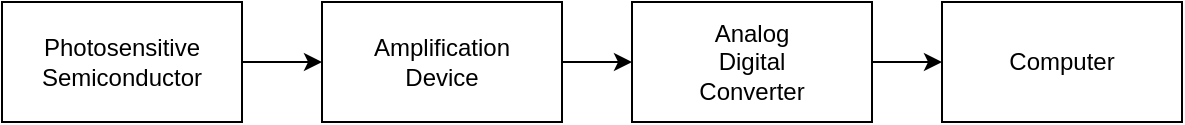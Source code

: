 <mxfile version="24.4.6" type="github">
  <diagram name="Page-1" id="4u8Xa9abmDSXQj6CbTcC">
    <mxGraphModel dx="1185" dy="632" grid="1" gridSize="10" guides="1" tooltips="1" connect="1" arrows="1" fold="1" page="1" pageScale="1" pageWidth="850" pageHeight="1100" math="0" shadow="0">
      <root>
        <mxCell id="0" />
        <mxCell id="1" parent="0" />
        <mxCell id="Gvjc1iNS-nXWesyg77AH-4" style="edgeStyle=orthogonalEdgeStyle;rounded=0;orthogonalLoop=1;jettySize=auto;html=1;entryX=0;entryY=0.5;entryDx=0;entryDy=0;" edge="1" parent="1" source="Gvjc1iNS-nXWesyg77AH-1" target="Gvjc1iNS-nXWesyg77AH-2">
          <mxGeometry relative="1" as="geometry" />
        </mxCell>
        <mxCell id="Gvjc1iNS-nXWesyg77AH-1" value="&lt;div&gt;Photosensitive &lt;br&gt;&lt;/div&gt;&lt;div&gt;Semiconductor&lt;br&gt;&lt;/div&gt;" style="rounded=0;whiteSpace=wrap;html=1;" vertex="1" parent="1">
          <mxGeometry x="50" y="370" width="120" height="60" as="geometry" />
        </mxCell>
        <mxCell id="Gvjc1iNS-nXWesyg77AH-6" style="edgeStyle=orthogonalEdgeStyle;rounded=0;orthogonalLoop=1;jettySize=auto;html=1;entryX=0;entryY=0.5;entryDx=0;entryDy=0;" edge="1" parent="1" source="Gvjc1iNS-nXWesyg77AH-2" target="Gvjc1iNS-nXWesyg77AH-5">
          <mxGeometry relative="1" as="geometry" />
        </mxCell>
        <mxCell id="Gvjc1iNS-nXWesyg77AH-2" value="&lt;div&gt;Amplification&lt;/div&gt;&lt;div&gt;Device&lt;br&gt;&lt;/div&gt;" style="rounded=0;whiteSpace=wrap;html=1;" vertex="1" parent="1">
          <mxGeometry x="210" y="370" width="120" height="60" as="geometry" />
        </mxCell>
        <mxCell id="Gvjc1iNS-nXWesyg77AH-8" style="edgeStyle=orthogonalEdgeStyle;rounded=0;orthogonalLoop=1;jettySize=auto;html=1;entryX=0;entryY=0.5;entryDx=0;entryDy=0;" edge="1" parent="1" source="Gvjc1iNS-nXWesyg77AH-5" target="Gvjc1iNS-nXWesyg77AH-7">
          <mxGeometry relative="1" as="geometry" />
        </mxCell>
        <mxCell id="Gvjc1iNS-nXWesyg77AH-5" value="&lt;div&gt;Analog&lt;/div&gt;&lt;div&gt;Digital&lt;/div&gt;&lt;div&gt;Converter&lt;br&gt;&lt;/div&gt;" style="rounded=0;whiteSpace=wrap;html=1;" vertex="1" parent="1">
          <mxGeometry x="365" y="370" width="120" height="60" as="geometry" />
        </mxCell>
        <mxCell id="Gvjc1iNS-nXWesyg77AH-7" value="Computer" style="rounded=0;whiteSpace=wrap;html=1;" vertex="1" parent="1">
          <mxGeometry x="520" y="370" width="120" height="60" as="geometry" />
        </mxCell>
      </root>
    </mxGraphModel>
  </diagram>
</mxfile>
